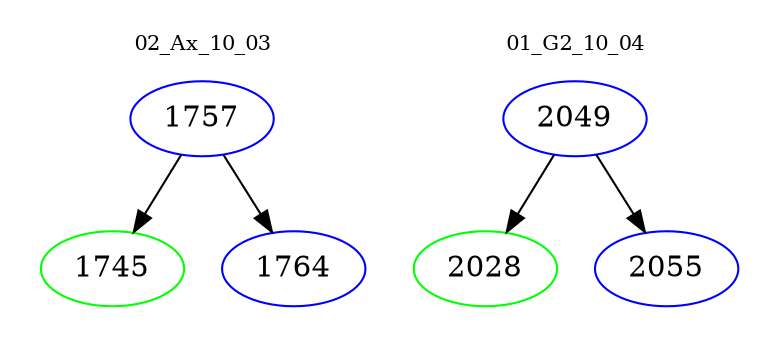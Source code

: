 digraph{
subgraph cluster_0 {
color = white
label = "02_Ax_10_03";
fontsize=10;
T0_1757 [label="1757", color="blue"]
T0_1757 -> T0_1745 [color="black"]
T0_1745 [label="1745", color="green"]
T0_1757 -> T0_1764 [color="black"]
T0_1764 [label="1764", color="blue"]
}
subgraph cluster_1 {
color = white
label = "01_G2_10_04";
fontsize=10;
T1_2049 [label="2049", color="blue"]
T1_2049 -> T1_2028 [color="black"]
T1_2028 [label="2028", color="green"]
T1_2049 -> T1_2055 [color="black"]
T1_2055 [label="2055", color="blue"]
}
}
